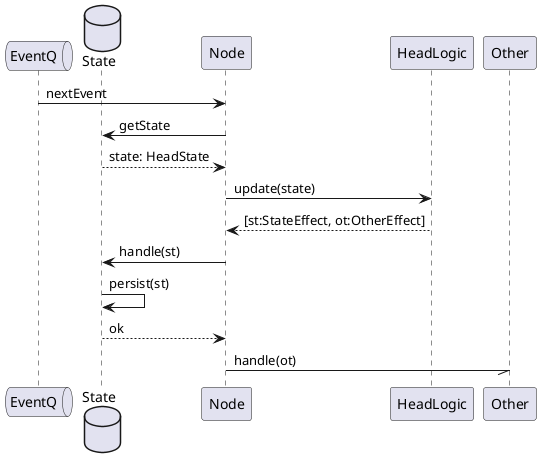 @startuml
queue EventQ as eq
database State as db
eq -> Node : nextEvent
Node -> db : getState
db --> Node : state: HeadState
Node -> HeadLogic: update(state)
HeadLogic --> Node : [st:StateEffect, ot:OtherEffect]
Node -> db: handle(st)
db -> db: persist(st)
db --> Node: ok
Other \\- Node : handle(ot)
@enduml
